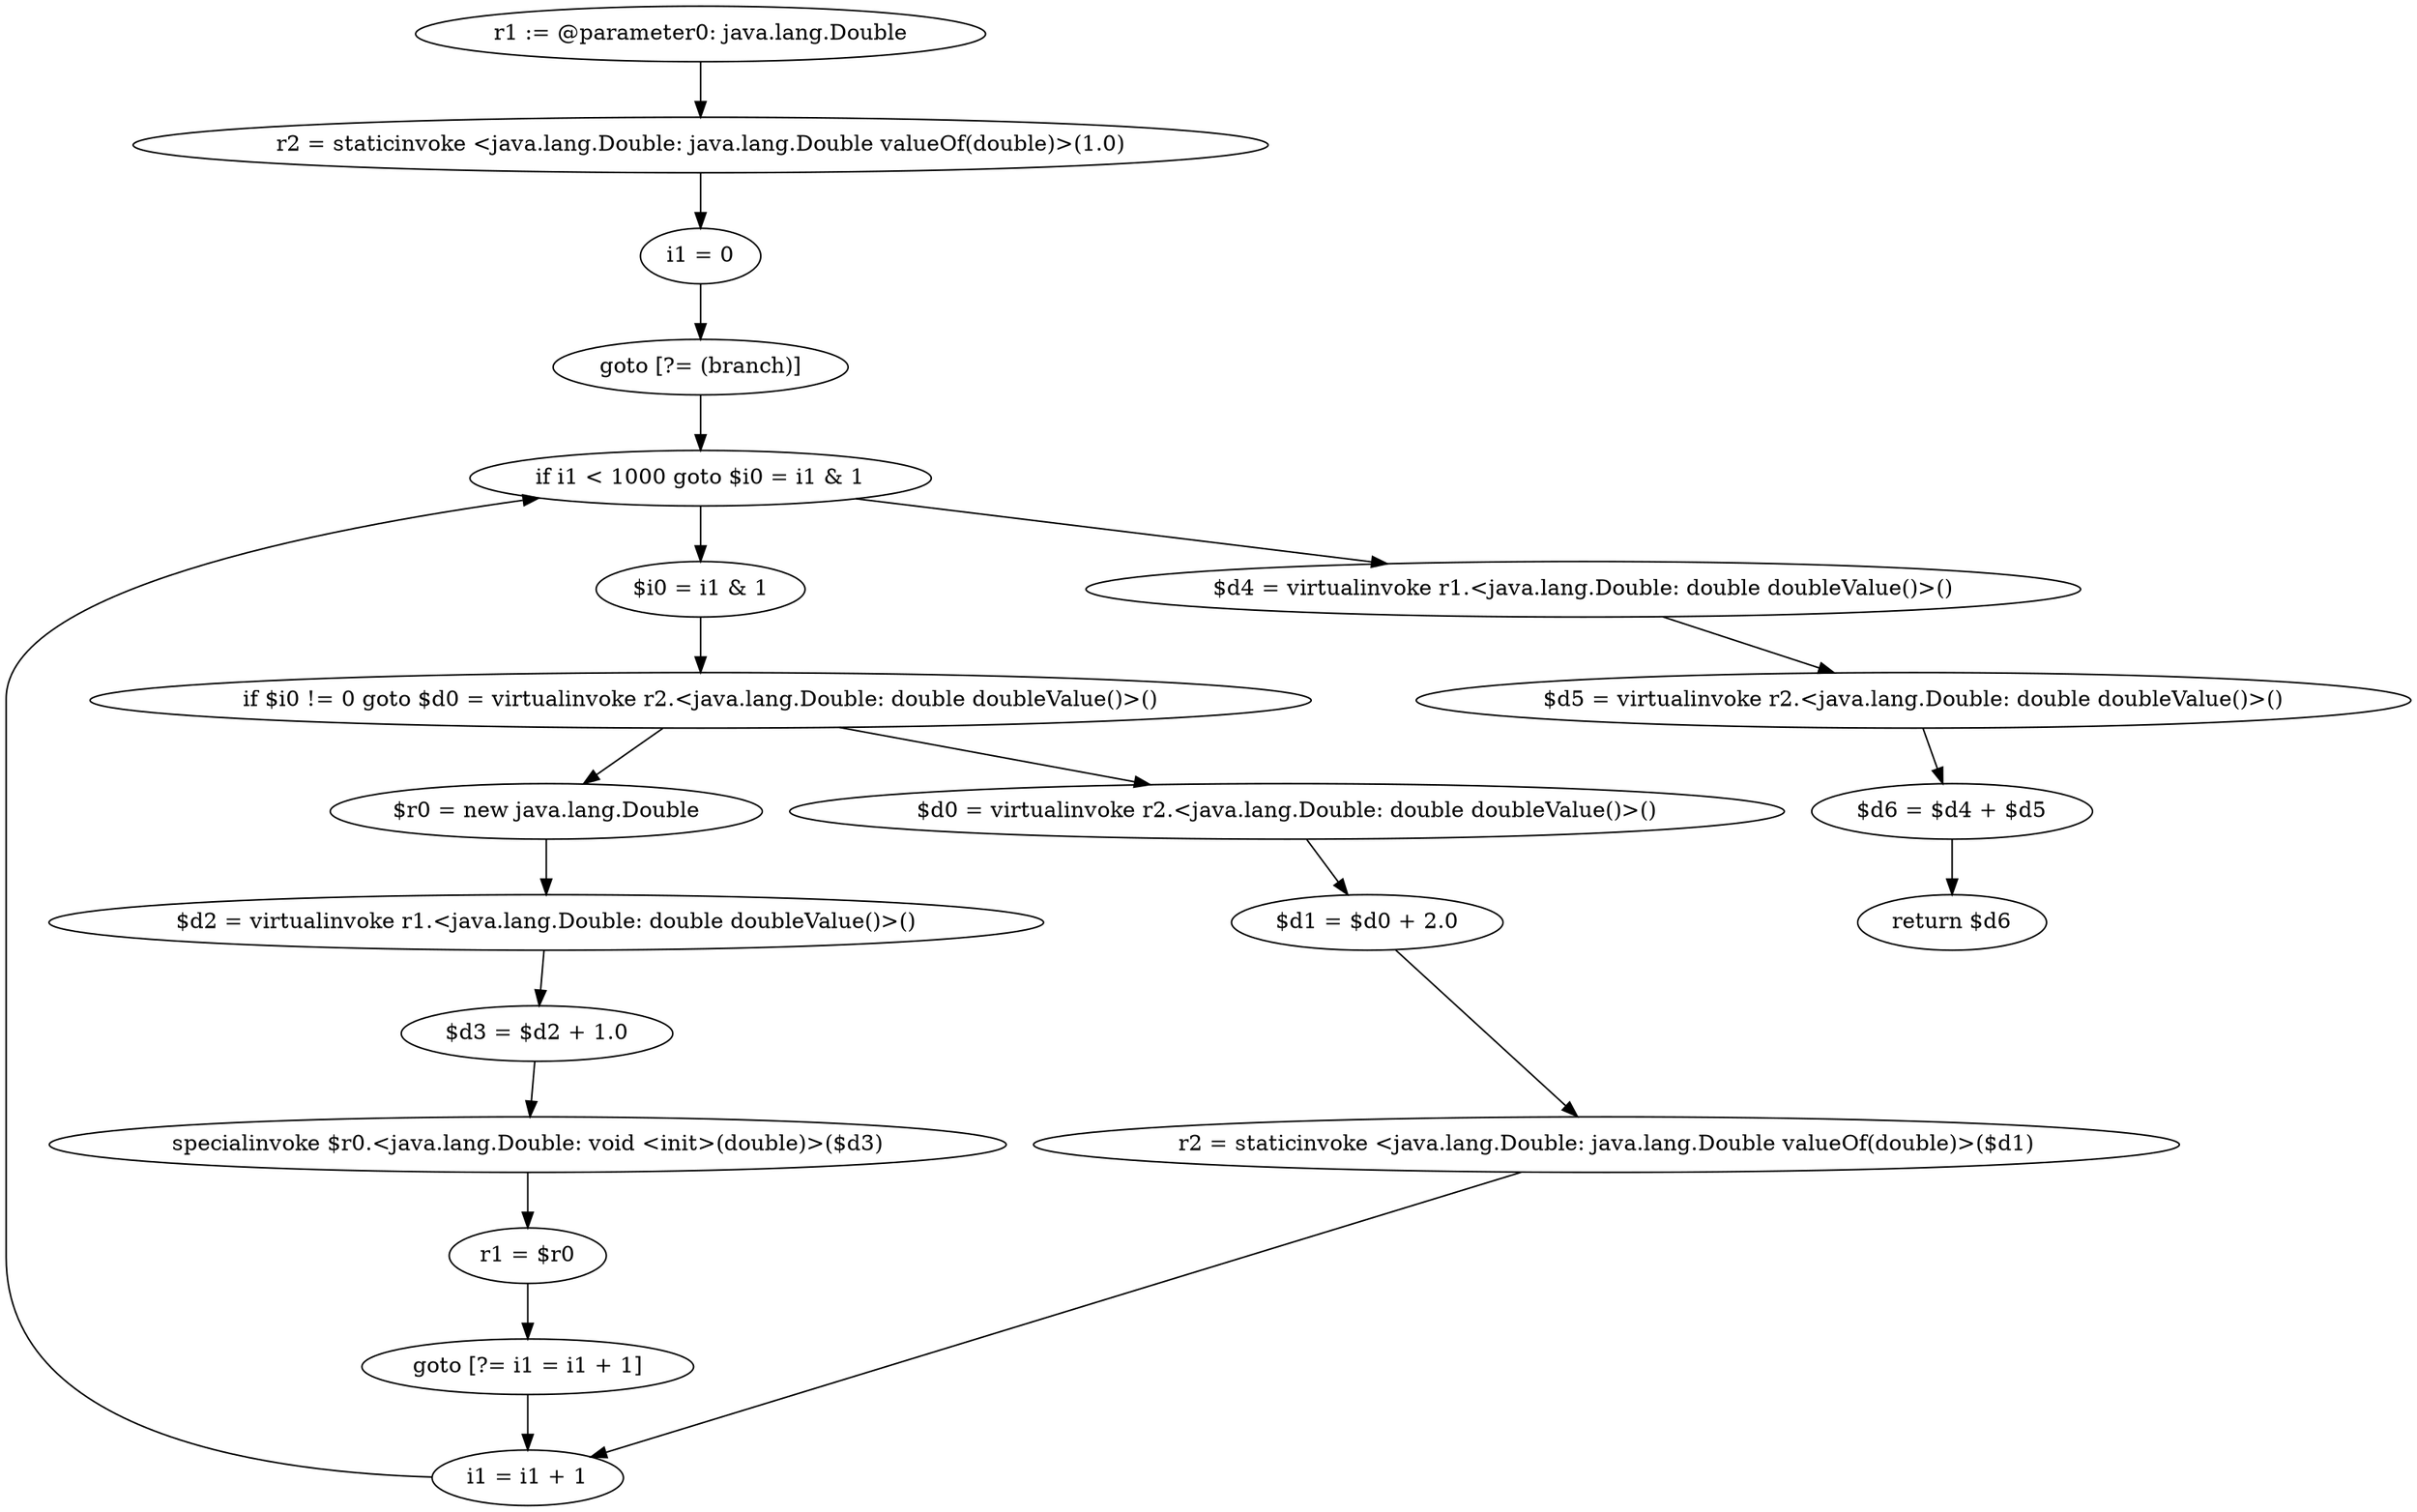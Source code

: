digraph "unitGraph" {
    "r1 := @parameter0: java.lang.Double"
    "r2 = staticinvoke <java.lang.Double: java.lang.Double valueOf(double)>(1.0)"
    "i1 = 0"
    "goto [?= (branch)]"
    "$i0 = i1 & 1"
    "if $i0 != 0 goto $d0 = virtualinvoke r2.<java.lang.Double: double doubleValue()>()"
    "$r0 = new java.lang.Double"
    "$d2 = virtualinvoke r1.<java.lang.Double: double doubleValue()>()"
    "$d3 = $d2 + 1.0"
    "specialinvoke $r0.<java.lang.Double: void <init>(double)>($d3)"
    "r1 = $r0"
    "goto [?= i1 = i1 + 1]"
    "$d0 = virtualinvoke r2.<java.lang.Double: double doubleValue()>()"
    "$d1 = $d0 + 2.0"
    "r2 = staticinvoke <java.lang.Double: java.lang.Double valueOf(double)>($d1)"
    "i1 = i1 + 1"
    "if i1 < 1000 goto $i0 = i1 & 1"
    "$d4 = virtualinvoke r1.<java.lang.Double: double doubleValue()>()"
    "$d5 = virtualinvoke r2.<java.lang.Double: double doubleValue()>()"
    "$d6 = $d4 + $d5"
    "return $d6"
    "r1 := @parameter0: java.lang.Double"->"r2 = staticinvoke <java.lang.Double: java.lang.Double valueOf(double)>(1.0)";
    "r2 = staticinvoke <java.lang.Double: java.lang.Double valueOf(double)>(1.0)"->"i1 = 0";
    "i1 = 0"->"goto [?= (branch)]";
    "goto [?= (branch)]"->"if i1 < 1000 goto $i0 = i1 & 1";
    "$i0 = i1 & 1"->"if $i0 != 0 goto $d0 = virtualinvoke r2.<java.lang.Double: double doubleValue()>()";
    "if $i0 != 0 goto $d0 = virtualinvoke r2.<java.lang.Double: double doubleValue()>()"->"$r0 = new java.lang.Double";
    "if $i0 != 0 goto $d0 = virtualinvoke r2.<java.lang.Double: double doubleValue()>()"->"$d0 = virtualinvoke r2.<java.lang.Double: double doubleValue()>()";
    "$r0 = new java.lang.Double"->"$d2 = virtualinvoke r1.<java.lang.Double: double doubleValue()>()";
    "$d2 = virtualinvoke r1.<java.lang.Double: double doubleValue()>()"->"$d3 = $d2 + 1.0";
    "$d3 = $d2 + 1.0"->"specialinvoke $r0.<java.lang.Double: void <init>(double)>($d3)";
    "specialinvoke $r0.<java.lang.Double: void <init>(double)>($d3)"->"r1 = $r0";
    "r1 = $r0"->"goto [?= i1 = i1 + 1]";
    "goto [?= i1 = i1 + 1]"->"i1 = i1 + 1";
    "$d0 = virtualinvoke r2.<java.lang.Double: double doubleValue()>()"->"$d1 = $d0 + 2.0";
    "$d1 = $d0 + 2.0"->"r2 = staticinvoke <java.lang.Double: java.lang.Double valueOf(double)>($d1)";
    "r2 = staticinvoke <java.lang.Double: java.lang.Double valueOf(double)>($d1)"->"i1 = i1 + 1";
    "i1 = i1 + 1"->"if i1 < 1000 goto $i0 = i1 & 1";
    "if i1 < 1000 goto $i0 = i1 & 1"->"$d4 = virtualinvoke r1.<java.lang.Double: double doubleValue()>()";
    "if i1 < 1000 goto $i0 = i1 & 1"->"$i0 = i1 & 1";
    "$d4 = virtualinvoke r1.<java.lang.Double: double doubleValue()>()"->"$d5 = virtualinvoke r2.<java.lang.Double: double doubleValue()>()";
    "$d5 = virtualinvoke r2.<java.lang.Double: double doubleValue()>()"->"$d6 = $d4 + $d5";
    "$d6 = $d4 + $d5"->"return $d6";
}
